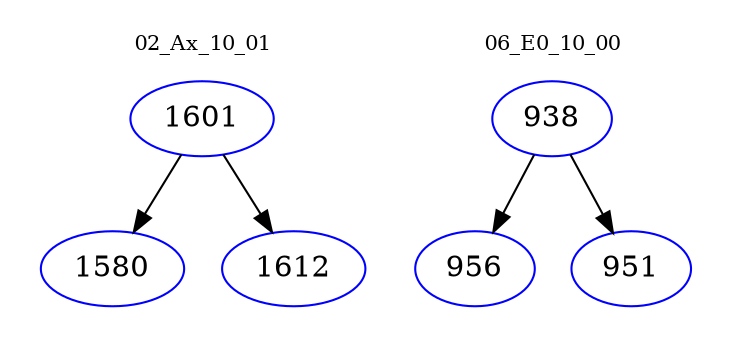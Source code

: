 digraph{
subgraph cluster_0 {
color = white
label = "02_Ax_10_01";
fontsize=10;
T0_1601 [label="1601", color="blue"]
T0_1601 -> T0_1580 [color="black"]
T0_1580 [label="1580", color="blue"]
T0_1601 -> T0_1612 [color="black"]
T0_1612 [label="1612", color="blue"]
}
subgraph cluster_1 {
color = white
label = "06_E0_10_00";
fontsize=10;
T1_938 [label="938", color="blue"]
T1_938 -> T1_956 [color="black"]
T1_956 [label="956", color="blue"]
T1_938 -> T1_951 [color="black"]
T1_951 [label="951", color="blue"]
}
}
